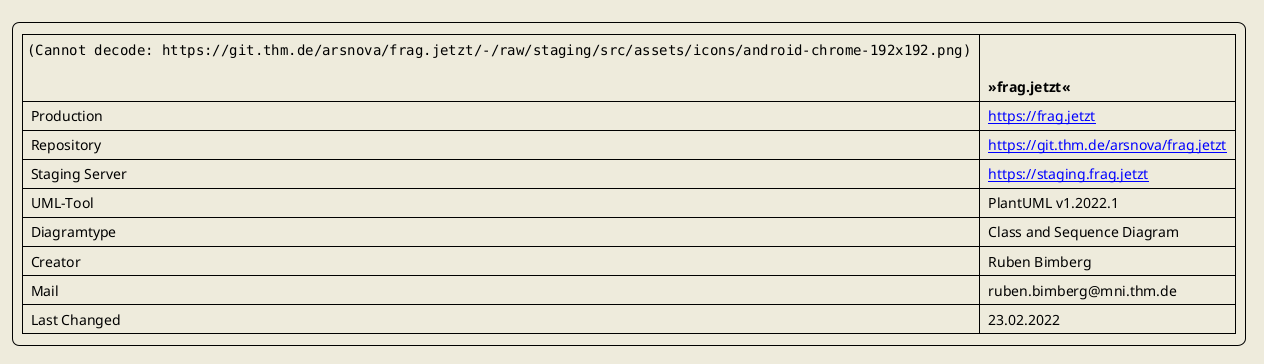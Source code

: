 @startuml

skinparam Padding 5
skinparam backgroundColor #EEEBDC

legend right
  |<img:https://git.thm.de/arsnova/frag.jetzt/-/raw/staging/src/assets/icons/android-chrome-192x192.png> |= \n\n »frag.jetzt« |
  | Production | [[https://frag.jetzt]] |
  | Repository | [[https://git.thm.de/arsnova/frag.jetzt]] |
  | Staging Server | [[https://staging.frag.jetzt]] |
  | UML-Tool| PlantUML v1.2022.1|
  | Diagramtype | Class and Sequence Diagram |
  | Creator| Ruben Bimberg |
  | Mail| ruben.bimberg@mni.thm.de |
  | Last Changed| 23.02.2022 |
end legend

@enduml
